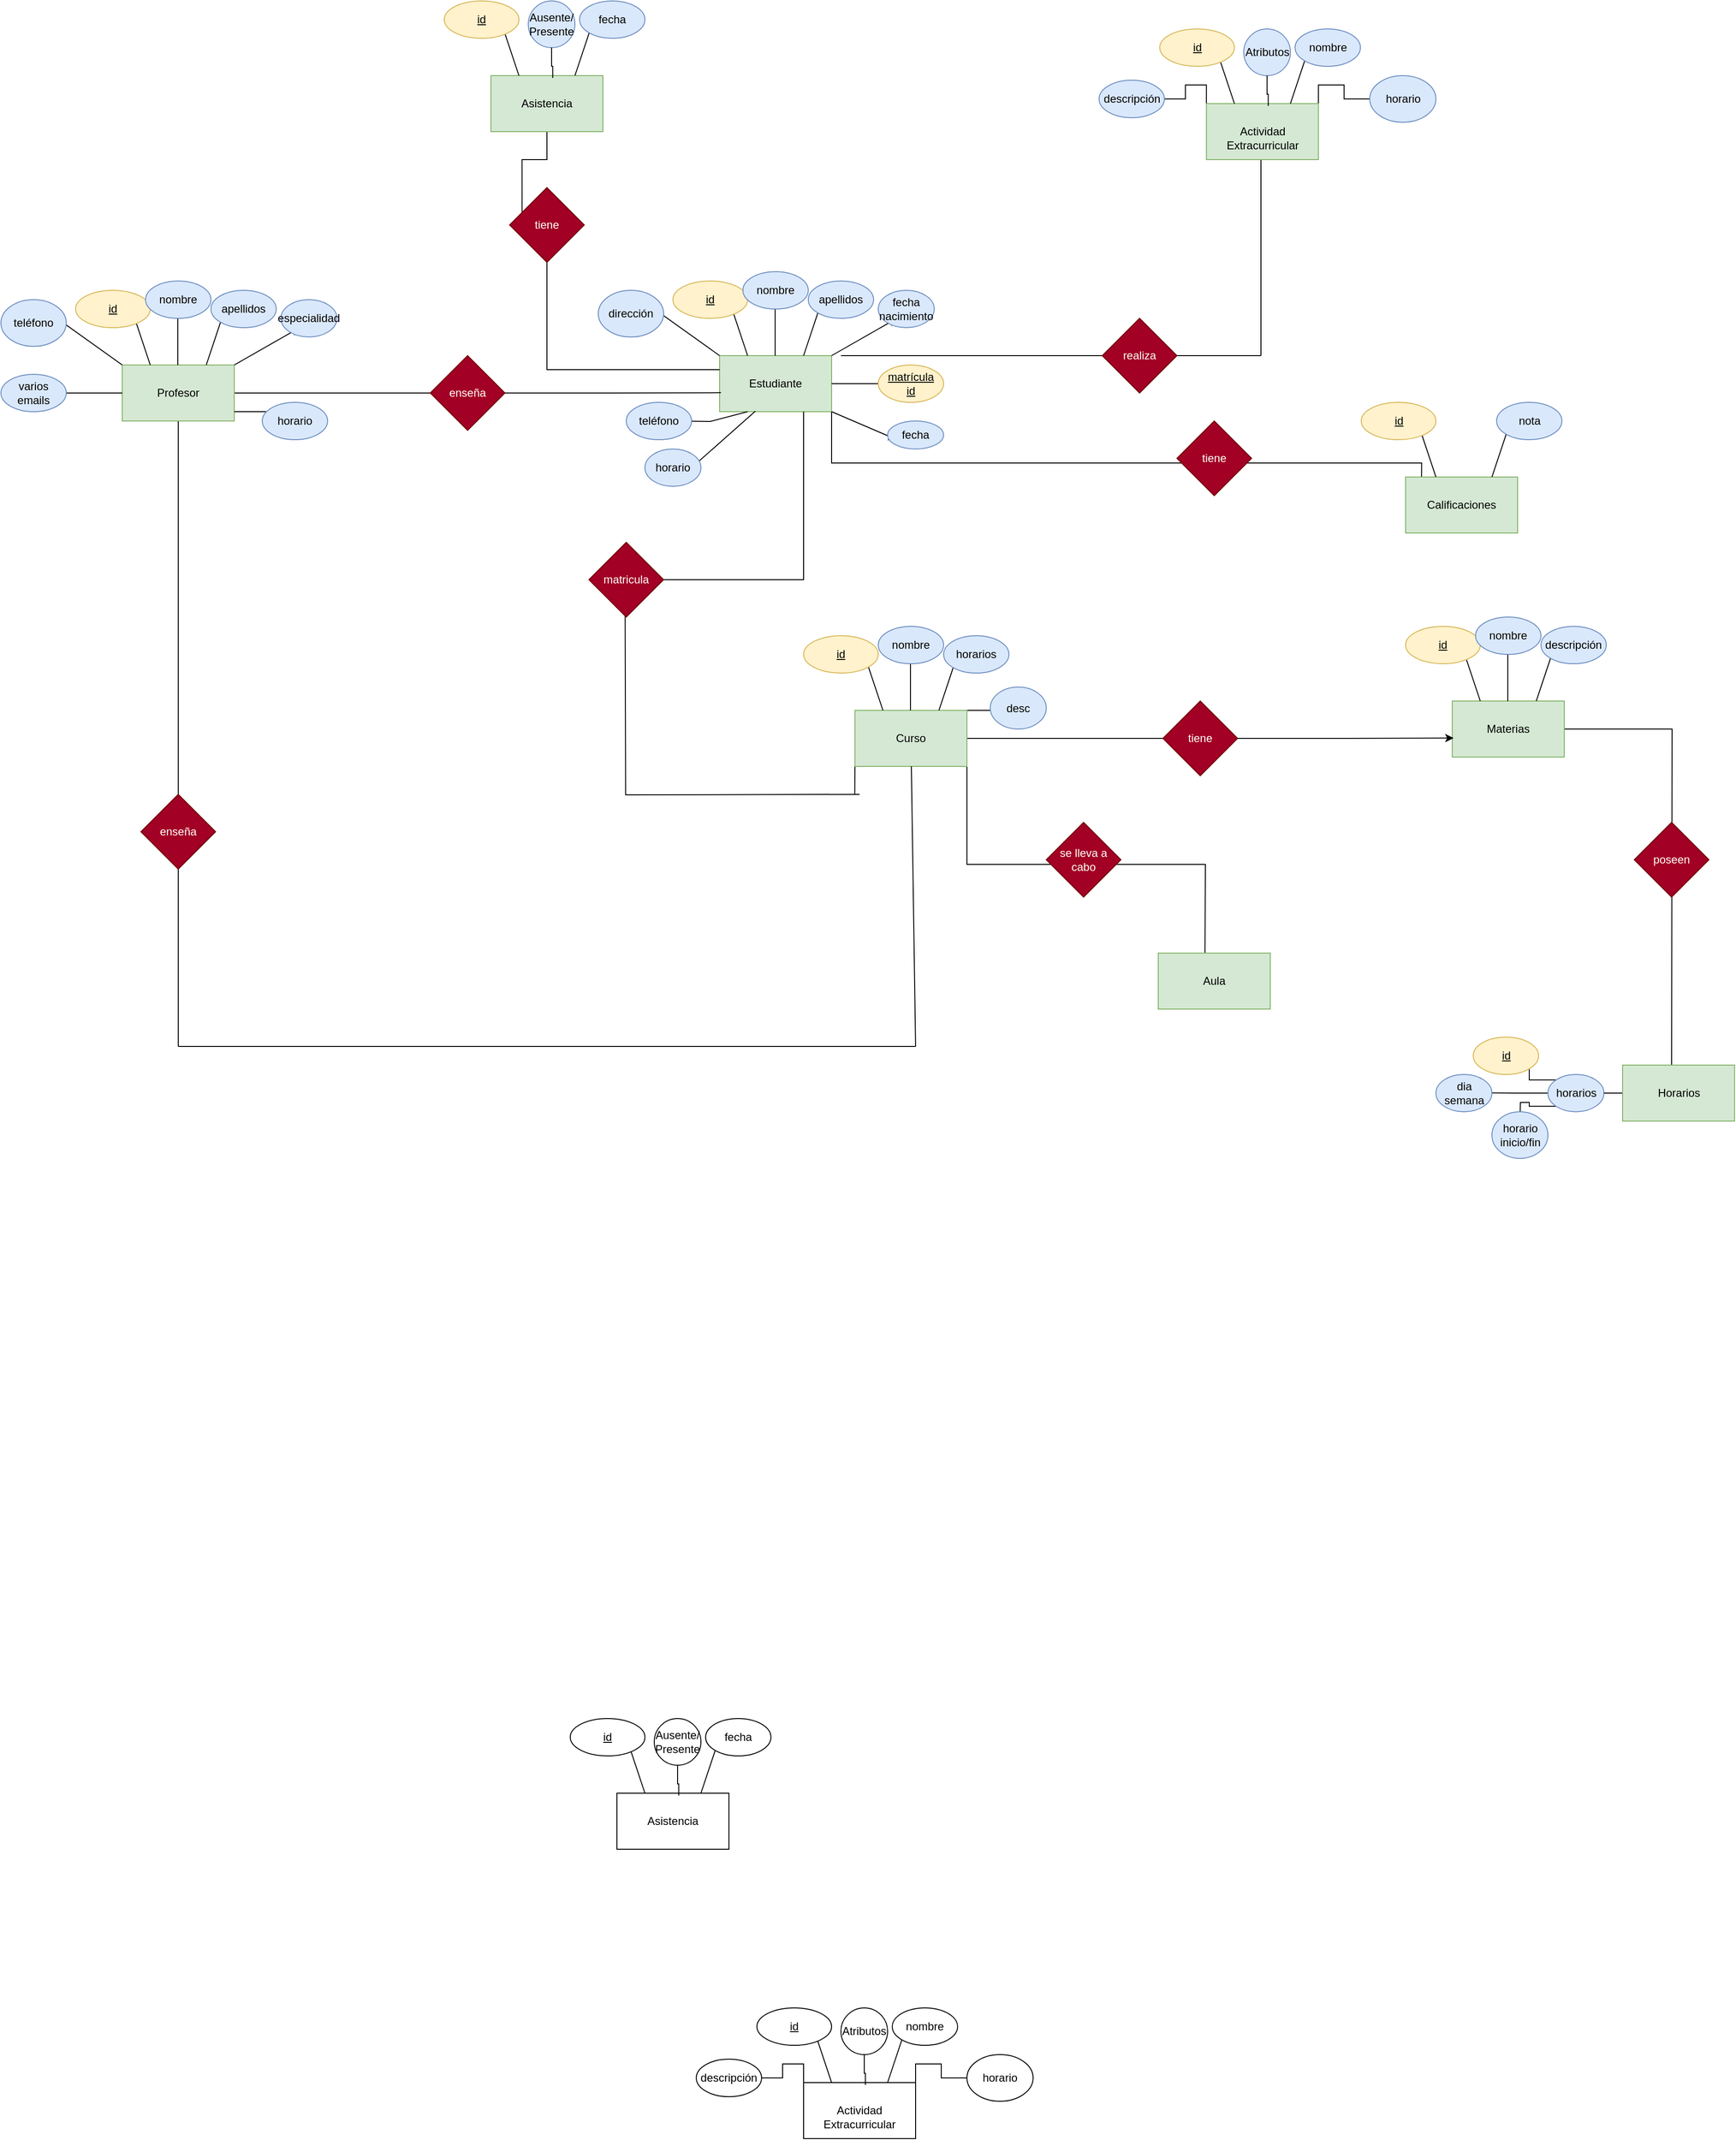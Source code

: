 <mxfile version="22.0.2" type="github">
  <diagram id="R2lEEEUBdFMjLlhIrx00" name="Page-1">
    <mxGraphModel dx="2066" dy="1136" grid="1" gridSize="10" guides="1" tooltips="1" connect="1" arrows="1" fold="1" page="1" pageScale="1" pageWidth="850" pageHeight="1100" math="0" shadow="0" extFonts="Permanent Marker^https://fonts.googleapis.com/css?family=Permanent+Marker">
      <root>
        <mxCell id="0" />
        <mxCell id="1" parent="0" />
        <mxCell id="FUoYG_tJ-KvVAtEUTab9-5" style="edgeStyle=orthogonalEdgeStyle;rounded=0;orthogonalLoop=1;jettySize=auto;html=1;exitX=1;exitY=1;exitDx=0;exitDy=0;" edge="1" parent="1" source="MjhDirLqD0ovsCGgVPhs-2">
          <mxGeometry relative="1" as="geometry">
            <mxPoint x="1661.667" y="700" as="targetPoint" />
          </mxGeometry>
        </mxCell>
        <mxCell id="FUoYG_tJ-KvVAtEUTab9-12" style="edgeStyle=orthogonalEdgeStyle;rounded=0;orthogonalLoop=1;jettySize=auto;html=1;exitX=0;exitY=0.25;exitDx=0;exitDy=0;entryX=0.5;entryY=1;entryDx=0;entryDy=0;endArrow=none;endFill=0;" edge="1" parent="1" source="FUoYG_tJ-KvVAtEUTab9-21" target="FUoYG_tJ-KvVAtEUTab9-14">
          <mxGeometry relative="1" as="geometry">
            <mxPoint x="720" y="370" as="targetPoint" />
          </mxGeometry>
        </mxCell>
        <mxCell id="MjhDirLqD0ovsCGgVPhs-2" value="Estudiante" style="rounded=0;whiteSpace=wrap;html=1;fillColor=#d5e8d4;strokeColor=#82b366;" parent="1" vertex="1">
          <mxGeometry x="910" y="530" width="120" height="60" as="geometry" />
        </mxCell>
        <mxCell id="MjhDirLqD0ovsCGgVPhs-45" value="" style="endArrow=classic;html=1;rounded=0;" parent="1" edge="1">
          <mxGeometry width="50" height="50" relative="1" as="geometry">
            <mxPoint x="940" y="530" as="sourcePoint" />
            <mxPoint x="920" y="470" as="targetPoint" />
          </mxGeometry>
        </mxCell>
        <mxCell id="MjhDirLqD0ovsCGgVPhs-47" value="" style="endArrow=classic;html=1;rounded=0;exitX=0.319;exitY=0.992;exitDx=0;exitDy=0;exitPerimeter=0;" parent="1" source="MjhDirLqD0ovsCGgVPhs-2" edge="1">
          <mxGeometry width="50" height="50" relative="1" as="geometry">
            <mxPoint x="940" y="610" as="sourcePoint" />
            <mxPoint x="880" y="650" as="targetPoint" />
          </mxGeometry>
        </mxCell>
        <mxCell id="MjhDirLqD0ovsCGgVPhs-48" value="" style="endArrow=classic;html=1;rounded=0;exitX=0.25;exitY=1;exitDx=0;exitDy=0;" parent="1" source="MjhDirLqD0ovsCGgVPhs-2" edge="1">
          <mxGeometry width="50" height="50" relative="1" as="geometry">
            <mxPoint x="940" y="600" as="sourcePoint" />
            <mxPoint x="865" y="600" as="targetPoint" />
            <Array as="points">
              <mxPoint x="900" y="600.5" />
            </Array>
          </mxGeometry>
        </mxCell>
        <mxCell id="MjhDirLqD0ovsCGgVPhs-49" value="" style="endArrow=classic;html=1;rounded=0;" parent="1" edge="1">
          <mxGeometry width="50" height="50" relative="1" as="geometry">
            <mxPoint x="910" y="530" as="sourcePoint" />
            <mxPoint x="840" y="480" as="targetPoint" />
          </mxGeometry>
        </mxCell>
        <mxCell id="MjhDirLqD0ovsCGgVPhs-50" value="" style="endArrow=classic;html=1;rounded=0;" parent="1" edge="1">
          <mxGeometry width="50" height="50" relative="1" as="geometry">
            <mxPoint x="1030" y="590" as="sourcePoint" />
            <mxPoint x="1100" y="620" as="targetPoint" />
          </mxGeometry>
        </mxCell>
        <mxCell id="MjhDirLqD0ovsCGgVPhs-51" value="" style="endArrow=classic;html=1;rounded=0;" parent="1" edge="1">
          <mxGeometry width="50" height="50" relative="1" as="geometry">
            <mxPoint x="1030" y="560" as="sourcePoint" />
            <mxPoint x="1100" y="560" as="targetPoint" />
          </mxGeometry>
        </mxCell>
        <mxCell id="MjhDirLqD0ovsCGgVPhs-52" value="" style="endArrow=classic;html=1;rounded=0;" parent="1" edge="1">
          <mxGeometry width="50" height="50" relative="1" as="geometry">
            <mxPoint x="1030" y="530" as="sourcePoint" />
            <mxPoint x="1100" y="490" as="targetPoint" />
          </mxGeometry>
        </mxCell>
        <mxCell id="MjhDirLqD0ovsCGgVPhs-56" value="" style="endArrow=classic;html=1;rounded=0;" parent="1" edge="1">
          <mxGeometry width="50" height="50" relative="1" as="geometry">
            <mxPoint x="1000" y="530" as="sourcePoint" />
            <mxPoint x="1020" y="470" as="targetPoint" />
          </mxGeometry>
        </mxCell>
        <mxCell id="MjhDirLqD0ovsCGgVPhs-57" value="" style="endArrow=classic;html=1;rounded=0;" parent="1" edge="1">
          <mxGeometry width="50" height="50" relative="1" as="geometry">
            <mxPoint x="969.5" y="530" as="sourcePoint" />
            <mxPoint x="969.5" y="470" as="targetPoint" />
          </mxGeometry>
        </mxCell>
        <mxCell id="MjhDirLqD0ovsCGgVPhs-58" value="&lt;u&gt;id&lt;/u&gt;" style="ellipse;whiteSpace=wrap;html=1;fillColor=#fff2cc;strokeColor=#d6b656;" parent="1" vertex="1">
          <mxGeometry x="860" y="450" width="80" height="40" as="geometry" />
        </mxCell>
        <mxCell id="MjhDirLqD0ovsCGgVPhs-59" value="nombre" style="ellipse;whiteSpace=wrap;html=1;fillColor=#dae8fc;strokeColor=#6c8ebf;" parent="1" vertex="1">
          <mxGeometry x="935" y="440" width="70" height="40" as="geometry" />
        </mxCell>
        <mxCell id="MjhDirLqD0ovsCGgVPhs-60" value="apellidos" style="ellipse;whiteSpace=wrap;html=1;fillColor=#dae8fc;strokeColor=#6c8ebf;" parent="1" vertex="1">
          <mxGeometry x="1005" y="450" width="70" height="40" as="geometry" />
        </mxCell>
        <mxCell id="MjhDirLqD0ovsCGgVPhs-61" value="fecha nacimiento" style="ellipse;whiteSpace=wrap;html=1;fillColor=#dae8fc;strokeColor=#6c8ebf;" parent="1" vertex="1">
          <mxGeometry x="1080" y="460" width="60" height="40" as="geometry" />
        </mxCell>
        <mxCell id="MjhDirLqD0ovsCGgVPhs-62" value="&lt;div&gt;&lt;u&gt;matrícula&lt;/u&gt;&lt;/div&gt;&lt;div&gt;&lt;u&gt;id&lt;/u&gt;&lt;br&gt;&lt;/div&gt;" style="ellipse;whiteSpace=wrap;html=1;fillColor=#fff2cc;strokeColor=#d6b656;" parent="1" vertex="1">
          <mxGeometry x="1080" y="540" width="70" height="40" as="geometry" />
        </mxCell>
        <mxCell id="MjhDirLqD0ovsCGgVPhs-63" value="fecha" style="ellipse;whiteSpace=wrap;html=1;fillColor=#dae8fc;strokeColor=#6c8ebf;" parent="1" vertex="1">
          <mxGeometry x="1090" y="600" width="60" height="30" as="geometry" />
        </mxCell>
        <mxCell id="MjhDirLqD0ovsCGgVPhs-64" value="dirección" style="ellipse;whiteSpace=wrap;html=1;fillColor=#dae8fc;strokeColor=#6c8ebf;" parent="1" vertex="1">
          <mxGeometry x="780" y="460" width="70" height="50" as="geometry" />
        </mxCell>
        <mxCell id="MjhDirLqD0ovsCGgVPhs-65" value="teléfono" style="ellipse;whiteSpace=wrap;html=1;fillColor=#dae8fc;strokeColor=#6c8ebf;" parent="1" vertex="1">
          <mxGeometry x="810" y="580" width="70" height="40" as="geometry" />
        </mxCell>
        <mxCell id="MjhDirLqD0ovsCGgVPhs-66" value="horario" style="ellipse;whiteSpace=wrap;html=1;fillColor=#dae8fc;strokeColor=#6c8ebf;" parent="1" vertex="1">
          <mxGeometry x="830" y="630" width="60" height="40" as="geometry" />
        </mxCell>
        <mxCell id="MjhDirLqD0ovsCGgVPhs-110" style="edgeStyle=orthogonalEdgeStyle;rounded=0;orthogonalLoop=1;jettySize=auto;html=1;" parent="1" source="MjhDirLqD0ovsCGgVPhs-89" edge="1">
          <mxGeometry relative="1" as="geometry">
            <mxPoint x="620" y="570" as="targetPoint" />
          </mxGeometry>
        </mxCell>
        <mxCell id="MjhDirLqD0ovsCGgVPhs-261" style="edgeStyle=orthogonalEdgeStyle;rounded=0;orthogonalLoop=1;jettySize=auto;html=1;exitX=0.5;exitY=1;exitDx=0;exitDy=0;endArrow=none;endFill=0;" parent="1" source="MjhDirLqD0ovsCGgVPhs-89" edge="1">
          <mxGeometry relative="1" as="geometry">
            <mxPoint x="330" y="1270" as="targetPoint" />
          </mxGeometry>
        </mxCell>
        <mxCell id="MjhDirLqD0ovsCGgVPhs-89" value="Profesor" style="rounded=0;whiteSpace=wrap;html=1;fillColor=#d5e8d4;strokeColor=#82b366;" parent="1" vertex="1">
          <mxGeometry x="270" y="540" width="120" height="60" as="geometry" />
        </mxCell>
        <mxCell id="MjhDirLqD0ovsCGgVPhs-90" value="" style="endArrow=classic;html=1;rounded=0;" parent="1" edge="1">
          <mxGeometry width="50" height="50" relative="1" as="geometry">
            <mxPoint x="300" y="540" as="sourcePoint" />
            <mxPoint x="280" y="480" as="targetPoint" />
          </mxGeometry>
        </mxCell>
        <mxCell id="MjhDirLqD0ovsCGgVPhs-92" value="" style="endArrow=classic;html=1;rounded=0;" parent="1" edge="1">
          <mxGeometry width="50" height="50" relative="1" as="geometry">
            <mxPoint x="270" y="570" as="sourcePoint" />
            <mxPoint x="195" y="570" as="targetPoint" />
          </mxGeometry>
        </mxCell>
        <mxCell id="MjhDirLqD0ovsCGgVPhs-93" value="" style="endArrow=classic;html=1;rounded=0;" parent="1" edge="1">
          <mxGeometry width="50" height="50" relative="1" as="geometry">
            <mxPoint x="270" y="540" as="sourcePoint" />
            <mxPoint x="200" y="490" as="targetPoint" />
          </mxGeometry>
        </mxCell>
        <mxCell id="MjhDirLqD0ovsCGgVPhs-95" value="" style="endArrow=classic;html=1;rounded=0;" parent="1" edge="1">
          <mxGeometry width="50" height="50" relative="1" as="geometry">
            <mxPoint x="390" y="590" as="sourcePoint" />
            <mxPoint x="460" y="590" as="targetPoint" />
          </mxGeometry>
        </mxCell>
        <mxCell id="MjhDirLqD0ovsCGgVPhs-96" value="" style="endArrow=classic;html=1;rounded=0;" parent="1" edge="1">
          <mxGeometry width="50" height="50" relative="1" as="geometry">
            <mxPoint x="390" y="540" as="sourcePoint" />
            <mxPoint x="460" y="500" as="targetPoint" />
          </mxGeometry>
        </mxCell>
        <mxCell id="MjhDirLqD0ovsCGgVPhs-97" value="" style="endArrow=classic;html=1;rounded=0;" parent="1" edge="1">
          <mxGeometry width="50" height="50" relative="1" as="geometry">
            <mxPoint x="360" y="540" as="sourcePoint" />
            <mxPoint x="380" y="480" as="targetPoint" />
          </mxGeometry>
        </mxCell>
        <mxCell id="MjhDirLqD0ovsCGgVPhs-98" value="" style="endArrow=classic;html=1;rounded=0;" parent="1" edge="1">
          <mxGeometry width="50" height="50" relative="1" as="geometry">
            <mxPoint x="329.5" y="540" as="sourcePoint" />
            <mxPoint x="329.5" y="480" as="targetPoint" />
          </mxGeometry>
        </mxCell>
        <mxCell id="MjhDirLqD0ovsCGgVPhs-99" value="&lt;u&gt;id&lt;/u&gt;" style="ellipse;whiteSpace=wrap;html=1;fillColor=#fff2cc;strokeColor=#d6b656;" parent="1" vertex="1">
          <mxGeometry x="220" y="460" width="80" height="40" as="geometry" />
        </mxCell>
        <mxCell id="MjhDirLqD0ovsCGgVPhs-100" value="nombre" style="ellipse;whiteSpace=wrap;html=1;fillColor=#dae8fc;strokeColor=#6c8ebf;" parent="1" vertex="1">
          <mxGeometry x="295" y="450" width="70" height="40" as="geometry" />
        </mxCell>
        <mxCell id="MjhDirLqD0ovsCGgVPhs-101" value="apellidos" style="ellipse;whiteSpace=wrap;html=1;fillColor=#dae8fc;strokeColor=#6c8ebf;" parent="1" vertex="1">
          <mxGeometry x="365" y="460" width="70" height="40" as="geometry" />
        </mxCell>
        <mxCell id="MjhDirLqD0ovsCGgVPhs-102" value="especialidad" style="ellipse;whiteSpace=wrap;html=1;fillColor=#dae8fc;strokeColor=#6c8ebf;" parent="1" vertex="1">
          <mxGeometry x="440" y="470" width="60" height="40" as="geometry" />
        </mxCell>
        <mxCell id="MjhDirLqD0ovsCGgVPhs-103" value="horario" style="ellipse;whiteSpace=wrap;html=1;fillColor=#dae8fc;strokeColor=#6c8ebf;" parent="1" vertex="1">
          <mxGeometry x="420" y="580" width="70" height="40" as="geometry" />
        </mxCell>
        <mxCell id="MjhDirLqD0ovsCGgVPhs-105" value="teléfono" style="ellipse;whiteSpace=wrap;html=1;fillColor=#dae8fc;strokeColor=#6c8ebf;" parent="1" vertex="1">
          <mxGeometry x="140" y="470" width="70" height="50" as="geometry" />
        </mxCell>
        <mxCell id="MjhDirLqD0ovsCGgVPhs-106" value="varios emails" style="ellipse;whiteSpace=wrap;html=1;fillColor=#dae8fc;strokeColor=#6c8ebf;" parent="1" vertex="1">
          <mxGeometry x="140" y="550" width="70" height="40" as="geometry" />
        </mxCell>
        <mxCell id="MjhDirLqD0ovsCGgVPhs-111" value="enseña" style="rhombus;whiteSpace=wrap;html=1;fillColor=#a20025;fontColor=#ffffff;strokeColor=#6F0000;" parent="1" vertex="1">
          <mxGeometry x="600" y="530" width="80" height="80" as="geometry" />
        </mxCell>
        <mxCell id="MjhDirLqD0ovsCGgVPhs-112" style="edgeStyle=orthogonalEdgeStyle;rounded=0;orthogonalLoop=1;jettySize=auto;html=1;exitX=1;exitY=0.5;exitDx=0;exitDy=0;entryX=0.012;entryY=0.661;entryDx=0;entryDy=0;entryPerimeter=0;endArrow=none;endFill=0;" parent="1" source="MjhDirLqD0ovsCGgVPhs-111" target="MjhDirLqD0ovsCGgVPhs-2" edge="1">
          <mxGeometry relative="1" as="geometry" />
        </mxCell>
        <mxCell id="MjhDirLqD0ovsCGgVPhs-162" value="Calificaciones" style="rounded=0;whiteSpace=wrap;html=1;fillColor=#d5e8d4;strokeColor=#82b366;" parent="1" vertex="1">
          <mxGeometry x="1645" y="660" width="120" height="60" as="geometry" />
        </mxCell>
        <mxCell id="MjhDirLqD0ovsCGgVPhs-174" style="edgeStyle=orthogonalEdgeStyle;rounded=0;orthogonalLoop=1;jettySize=auto;html=1;exitX=0.5;exitY=0;exitDx=0;exitDy=0;" parent="1" source="MjhDirLqD0ovsCGgVPhs-169" edge="1">
          <mxGeometry relative="1" as="geometry">
            <mxPoint x="859.909" y="2070" as="targetPoint" />
          </mxGeometry>
        </mxCell>
        <mxCell id="MjhDirLqD0ovsCGgVPhs-169" value="Asistencia" style="rounded=0;whiteSpace=wrap;html=1;" parent="1" vertex="1">
          <mxGeometry x="800" y="2070" width="120" height="60" as="geometry" />
        </mxCell>
        <mxCell id="MjhDirLqD0ovsCGgVPhs-170" value="" style="endArrow=classic;html=1;rounded=0;" parent="1" edge="1">
          <mxGeometry width="50" height="50" relative="1" as="geometry">
            <mxPoint x="830" y="2070" as="sourcePoint" />
            <mxPoint x="810" y="2010" as="targetPoint" />
          </mxGeometry>
        </mxCell>
        <mxCell id="MjhDirLqD0ovsCGgVPhs-171" value="" style="endArrow=classic;html=1;rounded=0;" parent="1" edge="1">
          <mxGeometry width="50" height="50" relative="1" as="geometry">
            <mxPoint x="890" y="2070" as="sourcePoint" />
            <mxPoint x="910" y="2010" as="targetPoint" />
          </mxGeometry>
        </mxCell>
        <mxCell id="MjhDirLqD0ovsCGgVPhs-172" value="&lt;u&gt;id&lt;/u&gt;" style="ellipse;whiteSpace=wrap;html=1;" parent="1" vertex="1">
          <mxGeometry x="750" y="1990" width="80" height="40" as="geometry" />
        </mxCell>
        <mxCell id="MjhDirLqD0ovsCGgVPhs-173" value="fecha" style="ellipse;whiteSpace=wrap;html=1;" parent="1" vertex="1">
          <mxGeometry x="895" y="1990" width="70" height="40" as="geometry" />
        </mxCell>
        <mxCell id="MjhDirLqD0ovsCGgVPhs-176" value="&lt;div&gt;Ausente/&lt;/div&gt;&lt;div&gt;Presente&lt;br&gt;&lt;/div&gt;" style="ellipse;whiteSpace=wrap;html=1;" parent="1" vertex="1">
          <mxGeometry x="840" y="1990" width="50" height="50" as="geometry" />
        </mxCell>
        <mxCell id="MjhDirLqD0ovsCGgVPhs-177" style="edgeStyle=orthogonalEdgeStyle;rounded=0;orthogonalLoop=1;jettySize=auto;html=1;entryX=0.552;entryY=0.041;entryDx=0;entryDy=0;entryPerimeter=0;endArrow=none;endFill=0;" parent="1" source="MjhDirLqD0ovsCGgVPhs-176" target="MjhDirLqD0ovsCGgVPhs-169" edge="1">
          <mxGeometry relative="1" as="geometry" />
        </mxCell>
        <mxCell id="MjhDirLqD0ovsCGgVPhs-178" style="edgeStyle=orthogonalEdgeStyle;rounded=0;orthogonalLoop=1;jettySize=auto;html=1;exitX=0.5;exitY=0;exitDx=0;exitDy=0;" parent="1" source="MjhDirLqD0ovsCGgVPhs-179" edge="1">
          <mxGeometry relative="1" as="geometry">
            <mxPoint x="1059.909" y="2380" as="targetPoint" />
          </mxGeometry>
        </mxCell>
        <mxCell id="MjhDirLqD0ovsCGgVPhs-186" style="edgeStyle=orthogonalEdgeStyle;rounded=0;orthogonalLoop=1;jettySize=auto;html=1;exitX=0;exitY=0;exitDx=0;exitDy=0;endArrow=none;endFill=0;" parent="1" source="MjhDirLqD0ovsCGgVPhs-179" target="MjhDirLqD0ovsCGgVPhs-189" edge="1">
          <mxGeometry relative="1" as="geometry">
            <mxPoint x="930" y="2379.727" as="targetPoint" />
          </mxGeometry>
        </mxCell>
        <mxCell id="MjhDirLqD0ovsCGgVPhs-187" style="edgeStyle=orthogonalEdgeStyle;rounded=0;orthogonalLoop=1;jettySize=auto;html=1;exitX=1;exitY=0;exitDx=0;exitDy=0;endArrow=none;endFill=0;" parent="1" source="MjhDirLqD0ovsCGgVPhs-179" target="MjhDirLqD0ovsCGgVPhs-188" edge="1">
          <mxGeometry relative="1" as="geometry">
            <mxPoint x="1190.909" y="2370" as="targetPoint" />
          </mxGeometry>
        </mxCell>
        <mxCell id="MjhDirLqD0ovsCGgVPhs-179" value="&lt;div&gt;&lt;br&gt;&lt;/div&gt;&lt;div&gt;Actividad Extracurricular&lt;br&gt;&lt;/div&gt;" style="rounded=0;whiteSpace=wrap;html=1;" parent="1" vertex="1">
          <mxGeometry x="1000" y="2380" width="120" height="60" as="geometry" />
        </mxCell>
        <mxCell id="MjhDirLqD0ovsCGgVPhs-180" value="" style="endArrow=classic;html=1;rounded=0;" parent="1" edge="1">
          <mxGeometry width="50" height="50" relative="1" as="geometry">
            <mxPoint x="1030" y="2380" as="sourcePoint" />
            <mxPoint x="1010" y="2320" as="targetPoint" />
          </mxGeometry>
        </mxCell>
        <mxCell id="MjhDirLqD0ovsCGgVPhs-181" value="" style="endArrow=classic;html=1;rounded=0;" parent="1" edge="1">
          <mxGeometry width="50" height="50" relative="1" as="geometry">
            <mxPoint x="1090" y="2380" as="sourcePoint" />
            <mxPoint x="1110" y="2320" as="targetPoint" />
          </mxGeometry>
        </mxCell>
        <mxCell id="MjhDirLqD0ovsCGgVPhs-182" value="&lt;u&gt;id&lt;/u&gt;" style="ellipse;whiteSpace=wrap;html=1;" parent="1" vertex="1">
          <mxGeometry x="950" y="2300" width="80" height="40" as="geometry" />
        </mxCell>
        <mxCell id="MjhDirLqD0ovsCGgVPhs-183" value="nombre" style="ellipse;whiteSpace=wrap;html=1;" parent="1" vertex="1">
          <mxGeometry x="1095" y="2300" width="70" height="40" as="geometry" />
        </mxCell>
        <mxCell id="MjhDirLqD0ovsCGgVPhs-184" value="&lt;div&gt;Atributos&lt;/div&gt;" style="ellipse;whiteSpace=wrap;html=1;" parent="1" vertex="1">
          <mxGeometry x="1040" y="2300" width="50" height="50" as="geometry" />
        </mxCell>
        <mxCell id="MjhDirLqD0ovsCGgVPhs-185" style="edgeStyle=orthogonalEdgeStyle;rounded=0;orthogonalLoop=1;jettySize=auto;html=1;entryX=0.552;entryY=0.041;entryDx=0;entryDy=0;entryPerimeter=0;endArrow=none;endFill=0;" parent="1" source="MjhDirLqD0ovsCGgVPhs-184" target="MjhDirLqD0ovsCGgVPhs-179" edge="1">
          <mxGeometry relative="1" as="geometry" />
        </mxCell>
        <mxCell id="MjhDirLqD0ovsCGgVPhs-188" value="horario" style="ellipse;whiteSpace=wrap;html=1;" parent="1" vertex="1">
          <mxGeometry x="1175" y="2350" width="70.91" height="50" as="geometry" />
        </mxCell>
        <mxCell id="MjhDirLqD0ovsCGgVPhs-189" value="descripción" style="ellipse;whiteSpace=wrap;html=1;" parent="1" vertex="1">
          <mxGeometry x="885" y="2354.87" width="70" height="40.27" as="geometry" />
        </mxCell>
        <mxCell id="FUoYG_tJ-KvVAtEUTab9-43" style="edgeStyle=orthogonalEdgeStyle;rounded=0;orthogonalLoop=1;jettySize=auto;html=1;" edge="1" parent="1" source="MjhDirLqD0ovsCGgVPhs-226">
          <mxGeometry relative="1" as="geometry">
            <mxPoint x="1930" y="1300" as="targetPoint" />
          </mxGeometry>
        </mxCell>
        <mxCell id="MjhDirLqD0ovsCGgVPhs-226" value="Materias" style="rounded=0;whiteSpace=wrap;html=1;fillColor=#d5e8d4;strokeColor=#82b366;" parent="1" vertex="1">
          <mxGeometry x="1695" y="900" width="120" height="60" as="geometry" />
        </mxCell>
        <mxCell id="MjhDirLqD0ovsCGgVPhs-227" value="" style="endArrow=classic;html=1;rounded=0;" parent="1" edge="1">
          <mxGeometry width="50" height="50" relative="1" as="geometry">
            <mxPoint x="1725" y="900" as="sourcePoint" />
            <mxPoint x="1705" y="840" as="targetPoint" />
          </mxGeometry>
        </mxCell>
        <mxCell id="MjhDirLqD0ovsCGgVPhs-228" value="" style="endArrow=classic;html=1;rounded=0;" parent="1" edge="1">
          <mxGeometry width="50" height="50" relative="1" as="geometry">
            <mxPoint x="1785" y="900" as="sourcePoint" />
            <mxPoint x="1805" y="840" as="targetPoint" />
          </mxGeometry>
        </mxCell>
        <mxCell id="MjhDirLqD0ovsCGgVPhs-229" value="" style="endArrow=classic;html=1;rounded=0;" parent="1" edge="1">
          <mxGeometry width="50" height="50" relative="1" as="geometry">
            <mxPoint x="1754.5" y="900" as="sourcePoint" />
            <mxPoint x="1754.5" y="840" as="targetPoint" />
          </mxGeometry>
        </mxCell>
        <mxCell id="MjhDirLqD0ovsCGgVPhs-230" value="&lt;u&gt;id&lt;/u&gt;" style="ellipse;whiteSpace=wrap;html=1;fillColor=#fff2cc;strokeColor=#d6b656;" parent="1" vertex="1">
          <mxGeometry x="1645" y="820" width="80" height="40" as="geometry" />
        </mxCell>
        <mxCell id="MjhDirLqD0ovsCGgVPhs-231" value="nombre" style="ellipse;whiteSpace=wrap;html=1;fillColor=#dae8fc;strokeColor=#6c8ebf;" parent="1" vertex="1">
          <mxGeometry x="1720" y="810" width="70" height="40" as="geometry" />
        </mxCell>
        <mxCell id="MjhDirLqD0ovsCGgVPhs-232" value="descripción" style="ellipse;whiteSpace=wrap;html=1;fillColor=#dae8fc;strokeColor=#6c8ebf;" parent="1" vertex="1">
          <mxGeometry x="1790" y="820" width="70" height="40" as="geometry" />
        </mxCell>
        <mxCell id="MjhDirLqD0ovsCGgVPhs-233" style="edgeStyle=orthogonalEdgeStyle;rounded=0;orthogonalLoop=1;jettySize=auto;html=1;" parent="1" source="MjhDirLqD0ovsCGgVPhs-236" edge="1">
          <mxGeometry relative="1" as="geometry">
            <mxPoint x="1405" y="940" as="targetPoint" />
          </mxGeometry>
        </mxCell>
        <mxCell id="MjhDirLqD0ovsCGgVPhs-235" style="edgeStyle=orthogonalEdgeStyle;rounded=0;orthogonalLoop=1;jettySize=auto;html=1;exitX=1;exitY=0;exitDx=0;exitDy=0;" parent="1" source="MjhDirLqD0ovsCGgVPhs-236" edge="1">
          <mxGeometry relative="1" as="geometry">
            <mxPoint x="1210" y="909.727" as="targetPoint" />
          </mxGeometry>
        </mxCell>
        <mxCell id="MjhDirLqD0ovsCGgVPhs-255" style="edgeStyle=orthogonalEdgeStyle;rounded=0;orthogonalLoop=1;jettySize=auto;html=1;" parent="1" edge="1">
          <mxGeometry relative="1" as="geometry">
            <mxPoint x="808.75" y="790" as="targetPoint" />
            <mxPoint x="1060" y="1000" as="sourcePoint" />
          </mxGeometry>
        </mxCell>
        <mxCell id="MjhDirLqD0ovsCGgVPhs-258" style="edgeStyle=orthogonalEdgeStyle;rounded=0;orthogonalLoop=1;jettySize=auto;html=1;exitX=0;exitY=1;exitDx=0;exitDy=0;endArrow=none;endFill=0;" parent="1" source="MjhDirLqD0ovsCGgVPhs-236" edge="1">
          <mxGeometry relative="1" as="geometry">
            <mxPoint x="1054.818" y="1000" as="targetPoint" />
          </mxGeometry>
        </mxCell>
        <mxCell id="FUoYG_tJ-KvVAtEUTab9-1" style="edgeStyle=orthogonalEdgeStyle;rounded=0;orthogonalLoop=1;jettySize=auto;html=1;exitX=1;exitY=1;exitDx=0;exitDy=0;" edge="1" parent="1" source="MjhDirLqD0ovsCGgVPhs-236">
          <mxGeometry relative="1" as="geometry">
            <mxPoint x="1430" y="1180" as="targetPoint" />
          </mxGeometry>
        </mxCell>
        <mxCell id="MjhDirLqD0ovsCGgVPhs-236" value="Curso" style="rounded=0;whiteSpace=wrap;html=1;fillColor=#d5e8d4;strokeColor=#82b366;" parent="1" vertex="1">
          <mxGeometry x="1055" y="910" width="120" height="60" as="geometry" />
        </mxCell>
        <mxCell id="MjhDirLqD0ovsCGgVPhs-237" value="" style="endArrow=classic;html=1;rounded=0;" parent="1" edge="1">
          <mxGeometry width="50" height="50" relative="1" as="geometry">
            <mxPoint x="1085" y="910" as="sourcePoint" />
            <mxPoint x="1065" y="850" as="targetPoint" />
          </mxGeometry>
        </mxCell>
        <mxCell id="MjhDirLqD0ovsCGgVPhs-238" value="" style="endArrow=classic;html=1;rounded=0;" parent="1" edge="1">
          <mxGeometry width="50" height="50" relative="1" as="geometry">
            <mxPoint x="1145" y="910" as="sourcePoint" />
            <mxPoint x="1165" y="850" as="targetPoint" />
          </mxGeometry>
        </mxCell>
        <mxCell id="MjhDirLqD0ovsCGgVPhs-239" value="" style="endArrow=classic;html=1;rounded=0;" parent="1" edge="1">
          <mxGeometry width="50" height="50" relative="1" as="geometry">
            <mxPoint x="1114.5" y="910" as="sourcePoint" />
            <mxPoint x="1114.5" y="850" as="targetPoint" />
          </mxGeometry>
        </mxCell>
        <mxCell id="MjhDirLqD0ovsCGgVPhs-240" value="&lt;u&gt;id&lt;/u&gt;" style="ellipse;whiteSpace=wrap;html=1;fillColor=#fff2cc;strokeColor=#d6b656;" parent="1" vertex="1">
          <mxGeometry x="1000" y="830" width="80" height="40" as="geometry" />
        </mxCell>
        <mxCell id="MjhDirLqD0ovsCGgVPhs-241" value="nombre" style="ellipse;whiteSpace=wrap;html=1;fillColor=#dae8fc;strokeColor=#6c8ebf;" parent="1" vertex="1">
          <mxGeometry x="1080" y="820" width="70" height="40" as="geometry" />
        </mxCell>
        <mxCell id="MjhDirLqD0ovsCGgVPhs-242" value="horarios" style="ellipse;whiteSpace=wrap;html=1;fillColor=#dae8fc;strokeColor=#6c8ebf;" parent="1" vertex="1">
          <mxGeometry x="1150" y="830" width="70" height="40" as="geometry" />
        </mxCell>
        <mxCell id="MjhDirLqD0ovsCGgVPhs-243" value="tiene" style="rhombus;whiteSpace=wrap;html=1;fillColor=#a20025;fontColor=#ffffff;strokeColor=#6F0000;" parent="1" vertex="1">
          <mxGeometry x="1385" y="900" width="80" height="80" as="geometry" />
        </mxCell>
        <mxCell id="MjhDirLqD0ovsCGgVPhs-244" style="edgeStyle=orthogonalEdgeStyle;rounded=0;orthogonalLoop=1;jettySize=auto;html=1;exitX=1;exitY=0.5;exitDx=0;exitDy=0;entryX=0.012;entryY=0.661;entryDx=0;entryDy=0;entryPerimeter=0;" parent="1" source="MjhDirLqD0ovsCGgVPhs-243" target="MjhDirLqD0ovsCGgVPhs-226" edge="1">
          <mxGeometry relative="1" as="geometry" />
        </mxCell>
        <mxCell id="MjhDirLqD0ovsCGgVPhs-245" value="desc" style="ellipse;whiteSpace=wrap;html=1;fillColor=#dae8fc;strokeColor=#6c8ebf;" parent="1" vertex="1">
          <mxGeometry x="1200" y="885" width="60" height="45" as="geometry" />
        </mxCell>
        <mxCell id="MjhDirLqD0ovsCGgVPhs-253" value="" style="endArrow=none;html=1;rounded=0;" parent="1" target="MjhDirLqD0ovsCGgVPhs-236" edge="1">
          <mxGeometry width="50" height="50" relative="1" as="geometry">
            <mxPoint x="1120" y="1270" as="sourcePoint" />
            <mxPoint x="1110" y="980" as="targetPoint" />
          </mxGeometry>
        </mxCell>
        <mxCell id="MjhDirLqD0ovsCGgVPhs-260" style="edgeStyle=orthogonalEdgeStyle;rounded=0;orthogonalLoop=1;jettySize=auto;html=1;exitX=1;exitY=0.5;exitDx=0;exitDy=0;entryX=0.75;entryY=1;entryDx=0;entryDy=0;endArrow=none;endFill=0;" parent="1" source="MjhDirLqD0ovsCGgVPhs-259" target="MjhDirLqD0ovsCGgVPhs-2" edge="1">
          <mxGeometry relative="1" as="geometry">
            <mxPoint x="1020" y="770.778" as="targetPoint" />
          </mxGeometry>
        </mxCell>
        <mxCell id="MjhDirLqD0ovsCGgVPhs-259" value="matricula" style="rhombus;whiteSpace=wrap;html=1;fillColor=#a20025;fontColor=#ffffff;strokeColor=#6F0000;" parent="1" vertex="1">
          <mxGeometry x="770" y="730" width="80" height="80" as="geometry" />
        </mxCell>
        <mxCell id="MjhDirLqD0ovsCGgVPhs-264" value="" style="endArrow=none;html=1;rounded=0;" parent="1" edge="1">
          <mxGeometry width="50" height="50" relative="1" as="geometry">
            <mxPoint x="330" y="1270" as="sourcePoint" />
            <mxPoint x="1120" y="1270" as="targetPoint" />
          </mxGeometry>
        </mxCell>
        <mxCell id="MjhDirLqD0ovsCGgVPhs-265" value="enseña" style="rhombus;whiteSpace=wrap;html=1;fillColor=#a20025;fontColor=#ffffff;strokeColor=#6F0000;" parent="1" vertex="1">
          <mxGeometry x="290" y="1000" width="80" height="80" as="geometry" />
        </mxCell>
        <mxCell id="FUoYG_tJ-KvVAtEUTab9-2" value="se lleva a cabo" style="rhombus;whiteSpace=wrap;html=1;fillColor=#a20025;fontColor=#ffffff;strokeColor=#6F0000;" vertex="1" parent="1">
          <mxGeometry x="1260" y="1030" width="80" height="80" as="geometry" />
        </mxCell>
        <mxCell id="FUoYG_tJ-KvVAtEUTab9-3" value="Aula" style="rounded=0;whiteSpace=wrap;html=1;fillColor=#d5e8d4;strokeColor=#82b366;" vertex="1" parent="1">
          <mxGeometry x="1380" y="1170" width="120" height="60" as="geometry" />
        </mxCell>
        <mxCell id="FUoYG_tJ-KvVAtEUTab9-6" value="" style="endArrow=classic;html=1;rounded=0;" edge="1" parent="1">
          <mxGeometry width="50" height="50" relative="1" as="geometry">
            <mxPoint x="1677.5" y="660" as="sourcePoint" />
            <mxPoint x="1657.5" y="600" as="targetPoint" />
          </mxGeometry>
        </mxCell>
        <mxCell id="FUoYG_tJ-KvVAtEUTab9-7" value="" style="endArrow=classic;html=1;rounded=0;" edge="1" parent="1">
          <mxGeometry width="50" height="50" relative="1" as="geometry">
            <mxPoint x="1737.5" y="660" as="sourcePoint" />
            <mxPoint x="1757.5" y="600" as="targetPoint" />
          </mxGeometry>
        </mxCell>
        <mxCell id="FUoYG_tJ-KvVAtEUTab9-8" value="&lt;u&gt;id&lt;/u&gt;" style="ellipse;whiteSpace=wrap;html=1;fillColor=#fff2cc;strokeColor=#d6b656;" vertex="1" parent="1">
          <mxGeometry x="1597.5" y="580" width="80" height="40" as="geometry" />
        </mxCell>
        <mxCell id="FUoYG_tJ-KvVAtEUTab9-9" value="nota" style="ellipse;whiteSpace=wrap;html=1;fillColor=#dae8fc;strokeColor=#6c8ebf;" vertex="1" parent="1">
          <mxGeometry x="1742.5" y="580" width="70" height="40" as="geometry" />
        </mxCell>
        <mxCell id="FUoYG_tJ-KvVAtEUTab9-11" value="tiene" style="rhombus;whiteSpace=wrap;html=1;fillColor=#a20025;fontColor=#ffffff;strokeColor=#6F0000;" vertex="1" parent="1">
          <mxGeometry x="1400" y="600" width="80" height="80" as="geometry" />
        </mxCell>
        <mxCell id="FUoYG_tJ-KvVAtEUTab9-13" style="edgeStyle=orthogonalEdgeStyle;rounded=0;orthogonalLoop=1;jettySize=auto;html=1;exitX=0.5;exitY=0;exitDx=0;exitDy=0;" edge="1" source="FUoYG_tJ-KvVAtEUTab9-14" parent="1">
          <mxGeometry relative="1" as="geometry">
            <mxPoint x="724.909" y="230" as="targetPoint" />
          </mxGeometry>
        </mxCell>
        <mxCell id="FUoYG_tJ-KvVAtEUTab9-14" value="Asistencia" style="rounded=0;whiteSpace=wrap;html=1;fillColor=#d5e8d4;strokeColor=#82b366;" vertex="1" parent="1">
          <mxGeometry x="665" y="230" width="120" height="60" as="geometry" />
        </mxCell>
        <mxCell id="FUoYG_tJ-KvVAtEUTab9-15" value="" style="endArrow=classic;html=1;rounded=0;" edge="1" parent="1">
          <mxGeometry width="50" height="50" relative="1" as="geometry">
            <mxPoint x="695" y="230" as="sourcePoint" />
            <mxPoint x="675" y="170" as="targetPoint" />
          </mxGeometry>
        </mxCell>
        <mxCell id="FUoYG_tJ-KvVAtEUTab9-16" value="" style="endArrow=classic;html=1;rounded=0;" edge="1" parent="1">
          <mxGeometry width="50" height="50" relative="1" as="geometry">
            <mxPoint x="755" y="230" as="sourcePoint" />
            <mxPoint x="775" y="170" as="targetPoint" />
          </mxGeometry>
        </mxCell>
        <mxCell id="FUoYG_tJ-KvVAtEUTab9-17" value="&lt;u&gt;id&lt;/u&gt;" style="ellipse;whiteSpace=wrap;html=1;fillColor=#fff2cc;strokeColor=#d6b656;" vertex="1" parent="1">
          <mxGeometry x="615" y="150" width="80" height="40" as="geometry" />
        </mxCell>
        <mxCell id="FUoYG_tJ-KvVAtEUTab9-18" value="fecha" style="ellipse;whiteSpace=wrap;html=1;fillColor=#dae8fc;strokeColor=#6c8ebf;" vertex="1" parent="1">
          <mxGeometry x="760" y="150" width="70" height="40" as="geometry" />
        </mxCell>
        <mxCell id="FUoYG_tJ-KvVAtEUTab9-19" value="&lt;div&gt;Ausente/&lt;/div&gt;&lt;div&gt;Presente&lt;br&gt;&lt;/div&gt;" style="ellipse;whiteSpace=wrap;html=1;fillColor=#dae8fc;strokeColor=#6c8ebf;" vertex="1" parent="1">
          <mxGeometry x="705" y="150" width="50" height="50" as="geometry" />
        </mxCell>
        <mxCell id="FUoYG_tJ-KvVAtEUTab9-20" style="edgeStyle=orthogonalEdgeStyle;rounded=0;orthogonalLoop=1;jettySize=auto;html=1;entryX=0.552;entryY=0.041;entryDx=0;entryDy=0;entryPerimeter=0;endArrow=none;endFill=0;" edge="1" source="FUoYG_tJ-KvVAtEUTab9-19" target="FUoYG_tJ-KvVAtEUTab9-14" parent="1">
          <mxGeometry relative="1" as="geometry" />
        </mxCell>
        <mxCell id="FUoYG_tJ-KvVAtEUTab9-22" value="" style="edgeStyle=orthogonalEdgeStyle;rounded=0;orthogonalLoop=1;jettySize=auto;html=1;exitX=0;exitY=0.25;exitDx=0;exitDy=0;entryX=0.5;entryY=1;entryDx=0;entryDy=0;endArrow=none;endFill=0;" edge="1" parent="1" source="MjhDirLqD0ovsCGgVPhs-2" target="FUoYG_tJ-KvVAtEUTab9-21">
          <mxGeometry relative="1" as="geometry">
            <mxPoint x="725" y="290" as="targetPoint" />
            <mxPoint x="910" y="545" as="sourcePoint" />
          </mxGeometry>
        </mxCell>
        <mxCell id="FUoYG_tJ-KvVAtEUTab9-21" value="tiene" style="rhombus;whiteSpace=wrap;html=1;fillColor=#a20025;fontColor=#ffffff;strokeColor=#6F0000;" vertex="1" parent="1">
          <mxGeometry x="685" y="350" width="80" height="80" as="geometry" />
        </mxCell>
        <mxCell id="FUoYG_tJ-KvVAtEUTab9-25" value="" style="endArrow=none;html=1;rounded=0;" edge="1" parent="1">
          <mxGeometry width="50" height="50" relative="1" as="geometry">
            <mxPoint x="1490" y="530" as="sourcePoint" />
            <mxPoint x="1040" y="530" as="targetPoint" />
          </mxGeometry>
        </mxCell>
        <mxCell id="FUoYG_tJ-KvVAtEUTab9-26" value="" style="endArrow=none;html=1;rounded=0;" edge="1" parent="1">
          <mxGeometry width="50" height="50" relative="1" as="geometry">
            <mxPoint x="1490" y="530" as="sourcePoint" />
            <mxPoint x="1490" y="320" as="targetPoint" />
            <Array as="points">
              <mxPoint x="1490" y="470" />
            </Array>
          </mxGeometry>
        </mxCell>
        <mxCell id="FUoYG_tJ-KvVAtEUTab9-27" value="realiza" style="rhombus;whiteSpace=wrap;html=1;fillColor=#a20025;fontColor=#ffffff;strokeColor=#6F0000;" vertex="1" parent="1">
          <mxGeometry x="1320" y="490" width="80" height="80" as="geometry" />
        </mxCell>
        <mxCell id="FUoYG_tJ-KvVAtEUTab9-28" style="edgeStyle=orthogonalEdgeStyle;rounded=0;orthogonalLoop=1;jettySize=auto;html=1;exitX=0.5;exitY=0;exitDx=0;exitDy=0;" edge="1" source="FUoYG_tJ-KvVAtEUTab9-31" parent="1">
          <mxGeometry relative="1" as="geometry">
            <mxPoint x="1491.499" y="260" as="targetPoint" />
          </mxGeometry>
        </mxCell>
        <mxCell id="FUoYG_tJ-KvVAtEUTab9-29" style="edgeStyle=orthogonalEdgeStyle;rounded=0;orthogonalLoop=1;jettySize=auto;html=1;exitX=0;exitY=0;exitDx=0;exitDy=0;endArrow=none;endFill=0;" edge="1" source="FUoYG_tJ-KvVAtEUTab9-31" target="FUoYG_tJ-KvVAtEUTab9-39" parent="1">
          <mxGeometry relative="1" as="geometry">
            <mxPoint x="1361.59" y="259.727" as="targetPoint" />
          </mxGeometry>
        </mxCell>
        <mxCell id="FUoYG_tJ-KvVAtEUTab9-30" style="edgeStyle=orthogonalEdgeStyle;rounded=0;orthogonalLoop=1;jettySize=auto;html=1;exitX=1;exitY=0;exitDx=0;exitDy=0;endArrow=none;endFill=0;" edge="1" source="FUoYG_tJ-KvVAtEUTab9-31" target="FUoYG_tJ-KvVAtEUTab9-38" parent="1">
          <mxGeometry relative="1" as="geometry">
            <mxPoint x="1622.499" y="250" as="targetPoint" />
          </mxGeometry>
        </mxCell>
        <mxCell id="FUoYG_tJ-KvVAtEUTab9-31" value="&lt;div&gt;&lt;br&gt;&lt;/div&gt;&lt;div&gt;Actividad Extracurricular&lt;br&gt;&lt;/div&gt;" style="rounded=0;whiteSpace=wrap;html=1;fillColor=#d5e8d4;strokeColor=#82b366;" vertex="1" parent="1">
          <mxGeometry x="1431.59" y="260" width="120" height="60" as="geometry" />
        </mxCell>
        <mxCell id="FUoYG_tJ-KvVAtEUTab9-32" value="" style="endArrow=classic;html=1;rounded=0;" edge="1" parent="1">
          <mxGeometry width="50" height="50" relative="1" as="geometry">
            <mxPoint x="1461.59" y="260" as="sourcePoint" />
            <mxPoint x="1441.59" y="200" as="targetPoint" />
          </mxGeometry>
        </mxCell>
        <mxCell id="FUoYG_tJ-KvVAtEUTab9-33" value="" style="endArrow=classic;html=1;rounded=0;" edge="1" parent="1">
          <mxGeometry width="50" height="50" relative="1" as="geometry">
            <mxPoint x="1521.59" y="260" as="sourcePoint" />
            <mxPoint x="1541.59" y="200" as="targetPoint" />
          </mxGeometry>
        </mxCell>
        <mxCell id="FUoYG_tJ-KvVAtEUTab9-34" value="&lt;u&gt;id&lt;/u&gt;" style="ellipse;whiteSpace=wrap;html=1;fillColor=#fff2cc;strokeColor=#d6b656;" vertex="1" parent="1">
          <mxGeometry x="1381.59" y="180" width="80" height="40" as="geometry" />
        </mxCell>
        <mxCell id="FUoYG_tJ-KvVAtEUTab9-35" value="nombre" style="ellipse;whiteSpace=wrap;html=1;fillColor=#dae8fc;strokeColor=#6c8ebf;" vertex="1" parent="1">
          <mxGeometry x="1526.59" y="180" width="70" height="40" as="geometry" />
        </mxCell>
        <mxCell id="FUoYG_tJ-KvVAtEUTab9-36" value="&lt;div&gt;Atributos&lt;/div&gt;" style="ellipse;whiteSpace=wrap;html=1;fillColor=#dae8fc;strokeColor=#6c8ebf;" vertex="1" parent="1">
          <mxGeometry x="1471.59" y="180" width="50" height="50" as="geometry" />
        </mxCell>
        <mxCell id="FUoYG_tJ-KvVAtEUTab9-37" style="edgeStyle=orthogonalEdgeStyle;rounded=0;orthogonalLoop=1;jettySize=auto;html=1;entryX=0.552;entryY=0.041;entryDx=0;entryDy=0;entryPerimeter=0;endArrow=none;endFill=0;" edge="1" source="FUoYG_tJ-KvVAtEUTab9-36" target="FUoYG_tJ-KvVAtEUTab9-31" parent="1">
          <mxGeometry relative="1" as="geometry" />
        </mxCell>
        <mxCell id="FUoYG_tJ-KvVAtEUTab9-38" value="horario" style="ellipse;whiteSpace=wrap;html=1;fillColor=#dae8fc;strokeColor=#6c8ebf;" vertex="1" parent="1">
          <mxGeometry x="1606.59" y="230" width="70.91" height="50" as="geometry" />
        </mxCell>
        <mxCell id="FUoYG_tJ-KvVAtEUTab9-39" value="descripción" style="ellipse;whiteSpace=wrap;html=1;fillColor=#dae8fc;strokeColor=#6c8ebf;" vertex="1" parent="1">
          <mxGeometry x="1316.59" y="234.87" width="70" height="40.27" as="geometry" />
        </mxCell>
        <mxCell id="FUoYG_tJ-KvVAtEUTab9-54" value="poseen" style="rhombus;whiteSpace=wrap;html=1;fillColor=#a20025;fontColor=#ffffff;strokeColor=#6F0000;" vertex="1" parent="1">
          <mxGeometry x="1890" y="1030" width="80" height="80" as="geometry" />
        </mxCell>
        <mxCell id="FUoYG_tJ-KvVAtEUTab9-55" style="edgeStyle=orthogonalEdgeStyle;rounded=0;orthogonalLoop=1;jettySize=auto;html=1;exitX=0;exitY=0;exitDx=0;exitDy=0;" edge="1" source="FUoYG_tJ-KvVAtEUTab9-58" target="FUoYG_tJ-KvVAtEUTab9-59" parent="1">
          <mxGeometry relative="1" as="geometry">
            <mxPoint x="1767.5" y="1306.091" as="targetPoint" />
          </mxGeometry>
        </mxCell>
        <mxCell id="FUoYG_tJ-KvVAtEUTab9-56" style="edgeStyle=orthogonalEdgeStyle;rounded=0;orthogonalLoop=1;jettySize=auto;html=1;exitX=0;exitY=0.5;exitDx=0;exitDy=0;" edge="1" source="FUoYG_tJ-KvVAtEUTab9-58" parent="1">
          <mxGeometry relative="1" as="geometry">
            <mxPoint x="1727.5" y="1319.727" as="targetPoint" />
          </mxGeometry>
        </mxCell>
        <mxCell id="FUoYG_tJ-KvVAtEUTab9-57" style="edgeStyle=orthogonalEdgeStyle;rounded=0;orthogonalLoop=1;jettySize=auto;html=1;exitX=0;exitY=1;exitDx=0;exitDy=0;" edge="1" source="FUoYG_tJ-KvVAtEUTab9-58" parent="1">
          <mxGeometry relative="1" as="geometry">
            <mxPoint x="1767.5" y="1350" as="targetPoint" />
          </mxGeometry>
        </mxCell>
        <mxCell id="FUoYG_tJ-KvVAtEUTab9-58" value="horarios" style="ellipse;whiteSpace=wrap;html=1;fillColor=#dae8fc;strokeColor=#6c8ebf;" vertex="1" parent="1">
          <mxGeometry x="1797.5" y="1300" width="60" height="40" as="geometry" />
        </mxCell>
        <mxCell id="FUoYG_tJ-KvVAtEUTab9-59" value="&lt;u&gt;id&lt;/u&gt;" style="ellipse;whiteSpace=wrap;html=1;fillColor=#fff2cc;strokeColor=#d6b656;" vertex="1" parent="1">
          <mxGeometry x="1717.5" y="1260" width="70" height="40" as="geometry" />
        </mxCell>
        <mxCell id="FUoYG_tJ-KvVAtEUTab9-60" value="dia semana" style="ellipse;whiteSpace=wrap;html=1;fillColor=#dae8fc;strokeColor=#6c8ebf;" vertex="1" parent="1">
          <mxGeometry x="1677.5" y="1300" width="60" height="40" as="geometry" />
        </mxCell>
        <mxCell id="FUoYG_tJ-KvVAtEUTab9-61" value="horario inicio/fin" style="ellipse;whiteSpace=wrap;html=1;fillColor=#dae8fc;strokeColor=#6c8ebf;" vertex="1" parent="1">
          <mxGeometry x="1737.5" y="1340" width="60" height="50" as="geometry" />
        </mxCell>
        <mxCell id="FUoYG_tJ-KvVAtEUTab9-62" style="edgeStyle=orthogonalEdgeStyle;rounded=0;orthogonalLoop=1;jettySize=auto;html=1;exitX=0;exitY=0.5;exitDx=0;exitDy=0;entryX=1;entryY=0.5;entryDx=0;entryDy=0;endArrow=none;endFill=0;" edge="1" source="FUoYG_tJ-KvVAtEUTab9-63" target="FUoYG_tJ-KvVAtEUTab9-58" parent="1">
          <mxGeometry relative="1" as="geometry" />
        </mxCell>
        <mxCell id="FUoYG_tJ-KvVAtEUTab9-63" value="Horarios" style="rounded=0;whiteSpace=wrap;html=1;fillColor=#d5e8d4;strokeColor=#82b366;" vertex="1" parent="1">
          <mxGeometry x="1877.5" y="1290" width="120" height="60" as="geometry" />
        </mxCell>
      </root>
    </mxGraphModel>
  </diagram>
</mxfile>
